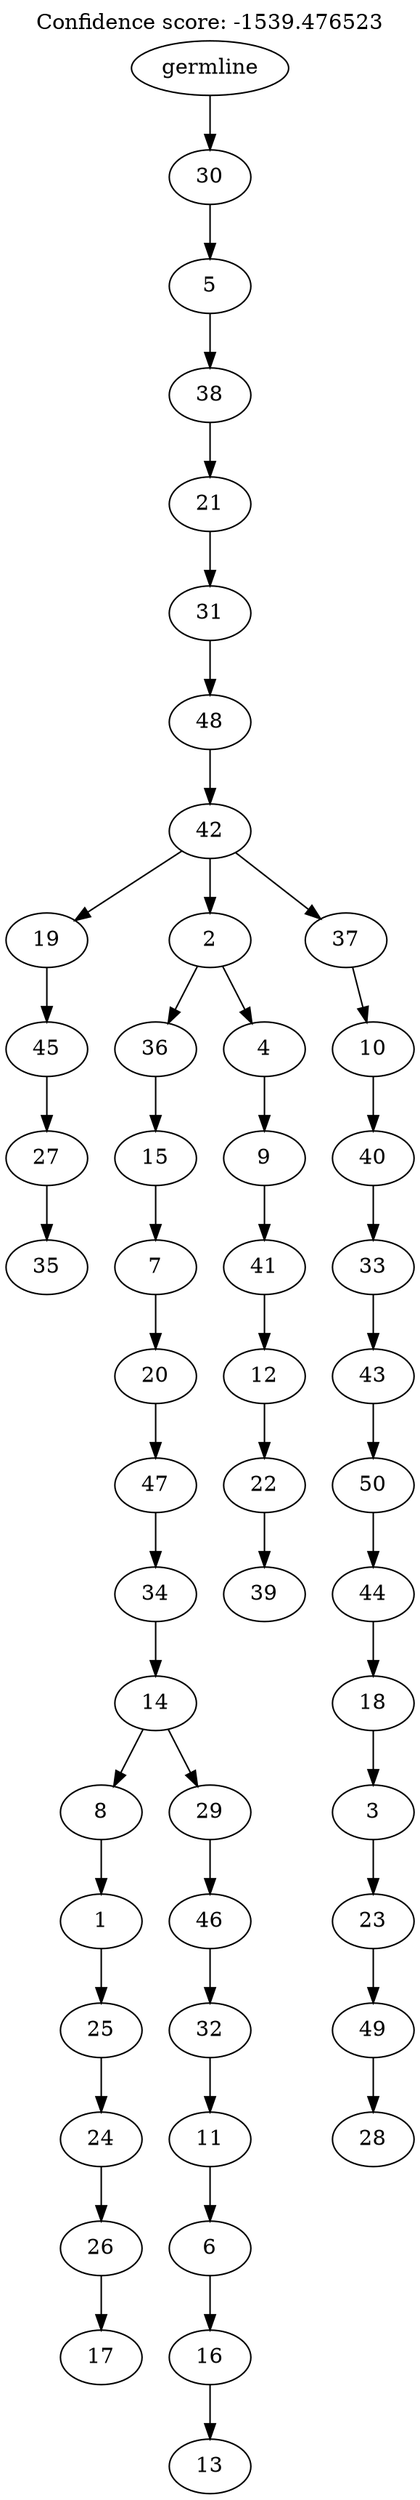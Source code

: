 digraph g {
	"49" -> "50";
	"50" [label="35"];
	"48" -> "49";
	"49" [label="27"];
	"47" -> "48";
	"48" [label="45"];
	"45" -> "46";
	"46" [label="17"];
	"44" -> "45";
	"45" [label="26"];
	"43" -> "44";
	"44" [label="24"];
	"42" -> "43";
	"43" [label="25"];
	"41" -> "42";
	"42" [label="1"];
	"39" -> "40";
	"40" [label="13"];
	"38" -> "39";
	"39" [label="16"];
	"37" -> "38";
	"38" [label="6"];
	"36" -> "37";
	"37" [label="11"];
	"35" -> "36";
	"36" [label="32"];
	"34" -> "35";
	"35" [label="46"];
	"33" -> "34";
	"34" [label="29"];
	"33" -> "41";
	"41" [label="8"];
	"32" -> "33";
	"33" [label="14"];
	"31" -> "32";
	"32" [label="34"];
	"30" -> "31";
	"31" [label="47"];
	"29" -> "30";
	"30" [label="20"];
	"28" -> "29";
	"29" [label="7"];
	"27" -> "28";
	"28" [label="15"];
	"25" -> "26";
	"26" [label="39"];
	"24" -> "25";
	"25" [label="22"];
	"23" -> "24";
	"24" [label="12"];
	"22" -> "23";
	"23" [label="41"];
	"21" -> "22";
	"22" [label="9"];
	"20" -> "21";
	"21" [label="4"];
	"20" -> "27";
	"27" [label="36"];
	"18" -> "19";
	"19" [label="28"];
	"17" -> "18";
	"18" [label="49"];
	"16" -> "17";
	"17" [label="23"];
	"15" -> "16";
	"16" [label="3"];
	"14" -> "15";
	"15" [label="18"];
	"13" -> "14";
	"14" [label="44"];
	"12" -> "13";
	"13" [label="50"];
	"11" -> "12";
	"12" [label="43"];
	"10" -> "11";
	"11" [label="33"];
	"9" -> "10";
	"10" [label="40"];
	"8" -> "9";
	"9" [label="10"];
	"7" -> "8";
	"8" [label="37"];
	"7" -> "20";
	"20" [label="2"];
	"7" -> "47";
	"47" [label="19"];
	"6" -> "7";
	"7" [label="42"];
	"5" -> "6";
	"6" [label="48"];
	"4" -> "5";
	"5" [label="31"];
	"3" -> "4";
	"4" [label="21"];
	"2" -> "3";
	"3" [label="38"];
	"1" -> "2";
	"2" [label="5"];
	"0" -> "1";
	"1" [label="30"];
	"0" [label="germline"];
	labelloc="t";
	label="Confidence score: -1539.476523";
}
